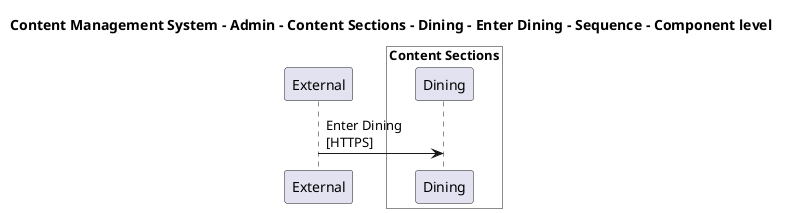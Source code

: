 @startuml

title Content Management System - Admin - Content Sections - Dining - Enter Dining - Sequence - Component level

participant "External" as C4InterFlow.SoftwareSystems.ExternalSystem

box "Admin" #White
    
box "Content Sections" #White
    participant "Dining" as ContentManagementSystem.SoftwareSystems.Admin.Containers.ContentSections.Components.Dining
end box

end box


C4InterFlow.SoftwareSystems.ExternalSystem -> ContentManagementSystem.SoftwareSystems.Admin.Containers.ContentSections.Components.Dining : Enter Dining\n[HTTPS]


@enduml
